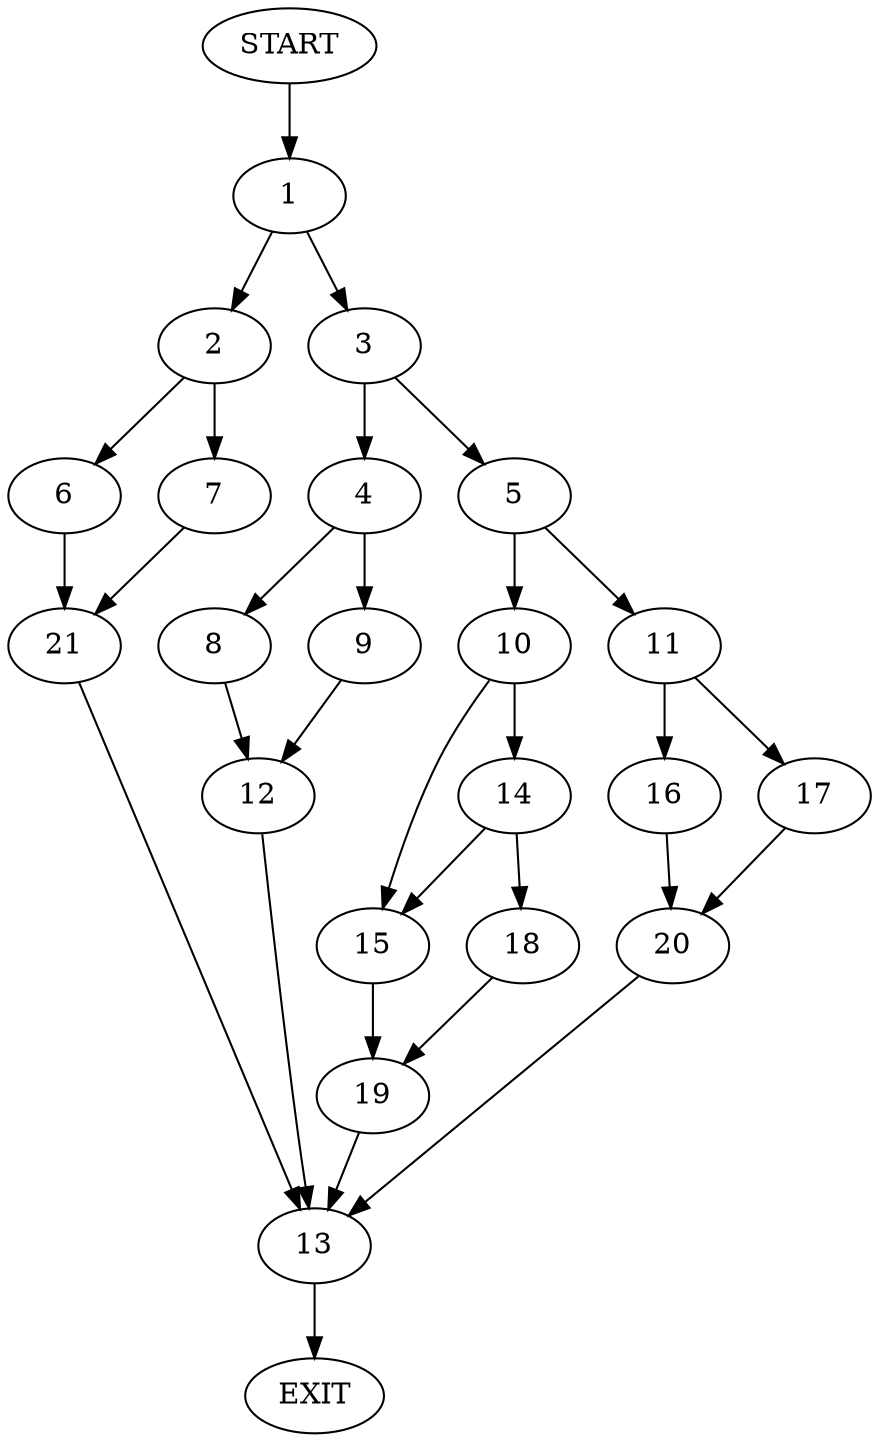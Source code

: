 digraph {
0 [label="START"];
1;
2;
3;
4;
5;
6;
7;
8;
9;
10;
11;
12;
13;
14;
15;
16;
17;
18;
19;
20;
21;
22 [label="EXIT"];
0 -> 1;
1 -> 2;
1 -> 3;
3 -> 4;
3 -> 5;
2 -> 6;
2 -> 7;
4 -> 8;
4 -> 9;
5 -> 10;
5 -> 11;
8 -> 12;
9 -> 12;
12 -> 13;
13 -> 22;
10 -> 14;
10 -> 15;
11 -> 16;
11 -> 17;
14 -> 15;
14 -> 18;
15 -> 19;
18 -> 19;
19 -> 13;
16 -> 20;
17 -> 20;
20 -> 13;
7 -> 21;
6 -> 21;
21 -> 13;
}